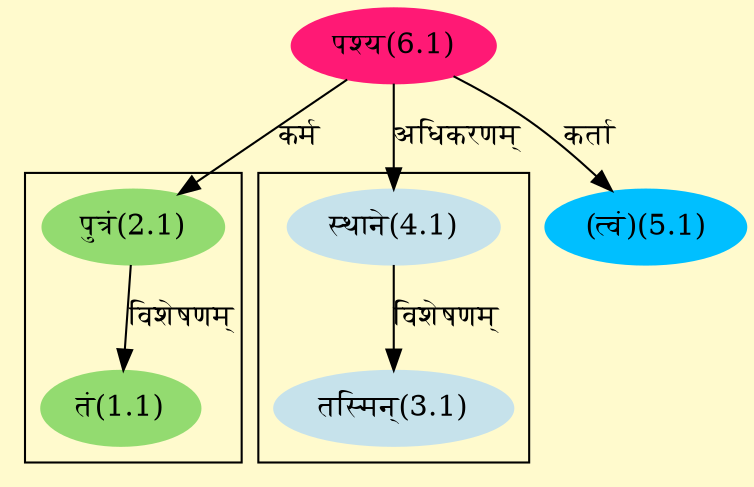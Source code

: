 digraph G{
rankdir=BT;
 compound=true;
 bgcolor="lemonchiffon1";

subgraph cluster_1{
Node1_1 [style=filled, color="#93DB70" label = "तं(1.1)"]
Node2_1 [style=filled, color="#93DB70" label = "पुत्रं(2.1)"]

}

subgraph cluster_2{
Node3_1 [style=filled, color="#C6E2EB" label = "तस्मिन्(3.1)"]
Node4_1 [style=filled, color="#C6E2EB" label = "स्थाने(4.1)"]

}
Node2_1 [style=filled, color="#93DB70" label = "पुत्रं(2.1)"]
Node6_1 [style=filled, color="#FF1975" label = "पश्य(6.1)"]
Node4_1 [style=filled, color="#C6E2EB" label = "स्थाने(4.1)"]
Node5_1 [style=filled, color="#00BFFF" label = "(त्वं)(5.1)"]
/* Start of Relations section */

Node1_1 -> Node2_1 [  label="विशेषणम्"  dir="back" ]
Node2_1 -> Node6_1 [  label="कर्म"  dir="back" ]
Node3_1 -> Node4_1 [  label="विशेषणम्"  dir="back" ]
Node4_1 -> Node6_1 [  label="अधिकरणम्"  dir="back" ]
Node5_1 -> Node6_1 [  label="कर्ता"  dir="back" ]
}
